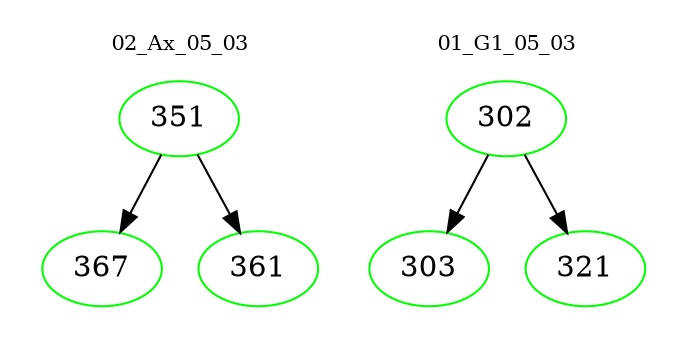 digraph{
subgraph cluster_0 {
color = white
label = "02_Ax_05_03";
fontsize=10;
T0_351 [label="351", color="green"]
T0_351 -> T0_367 [color="black"]
T0_367 [label="367", color="green"]
T0_351 -> T0_361 [color="black"]
T0_361 [label="361", color="green"]
}
subgraph cluster_1 {
color = white
label = "01_G1_05_03";
fontsize=10;
T1_302 [label="302", color="green"]
T1_302 -> T1_303 [color="black"]
T1_303 [label="303", color="green"]
T1_302 -> T1_321 [color="black"]
T1_321 [label="321", color="green"]
}
}
